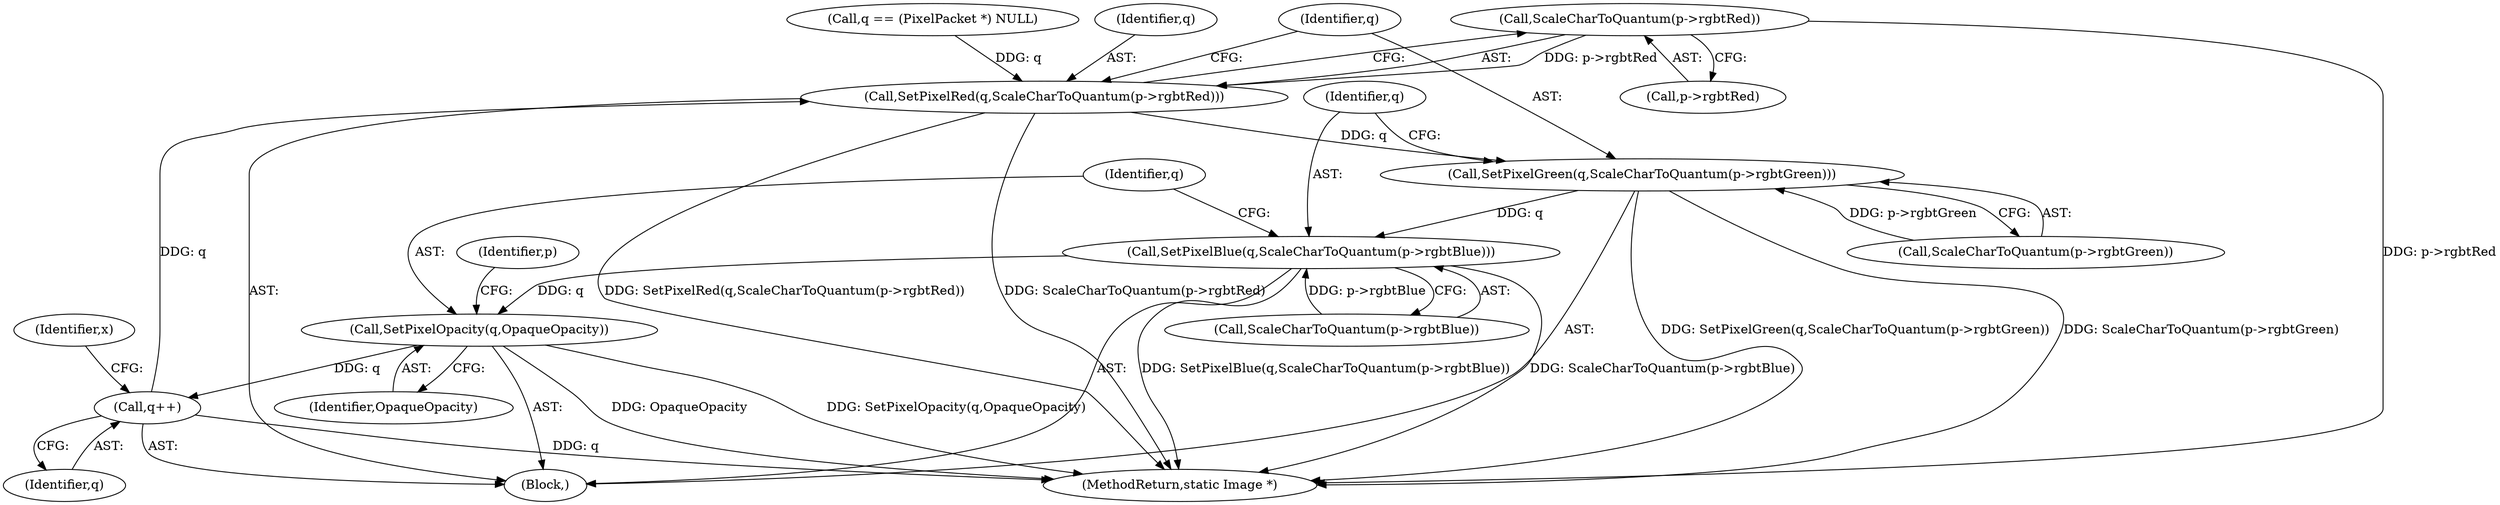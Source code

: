 digraph "0_ImageMagick_8c10b9247509c0484b55330458846115131ec2ae@pointer" {
"1000481" [label="(Call,ScaleCharToQuantum(p->rgbtRed))"];
"1000479" [label="(Call,SetPixelRed(q,ScaleCharToQuantum(p->rgbtRed)))"];
"1000485" [label="(Call,SetPixelGreen(q,ScaleCharToQuantum(p->rgbtGreen)))"];
"1000491" [label="(Call,SetPixelBlue(q,ScaleCharToQuantum(p->rgbtBlue)))"];
"1000497" [label="(Call,SetPixelOpacity(q,OpaqueOpacity))"];
"1000502" [label="(Call,q++)"];
"1000497" [label="(Call,SetPixelOpacity(q,OpaqueOpacity))"];
"1000502" [label="(Call,q++)"];
"1000486" [label="(Identifier,q)"];
"1000498" [label="(Identifier,q)"];
"1000499" [label="(Identifier,OpaqueOpacity)"];
"1000459" [label="(Call,q == (PixelPacket *) NULL)"];
"1000491" [label="(Call,SetPixelBlue(q,ScaleCharToQuantum(p->rgbtBlue)))"];
"1000501" [label="(Identifier,p)"];
"1000479" [label="(Call,SetPixelRed(q,ScaleCharToQuantum(p->rgbtRed)))"];
"1000492" [label="(Identifier,q)"];
"1000519" [label="(MethodReturn,static Image *)"];
"1000503" [label="(Identifier,q)"];
"1000477" [label="(Identifier,x)"];
"1000478" [label="(Block,)"];
"1000487" [label="(Call,ScaleCharToQuantum(p->rgbtGreen))"];
"1000480" [label="(Identifier,q)"];
"1000493" [label="(Call,ScaleCharToQuantum(p->rgbtBlue))"];
"1000481" [label="(Call,ScaleCharToQuantum(p->rgbtRed))"];
"1000482" [label="(Call,p->rgbtRed)"];
"1000485" [label="(Call,SetPixelGreen(q,ScaleCharToQuantum(p->rgbtGreen)))"];
"1000481" -> "1000479"  [label="AST: "];
"1000481" -> "1000482"  [label="CFG: "];
"1000482" -> "1000481"  [label="AST: "];
"1000479" -> "1000481"  [label="CFG: "];
"1000481" -> "1000519"  [label="DDG: p->rgbtRed"];
"1000481" -> "1000479"  [label="DDG: p->rgbtRed"];
"1000479" -> "1000478"  [label="AST: "];
"1000480" -> "1000479"  [label="AST: "];
"1000486" -> "1000479"  [label="CFG: "];
"1000479" -> "1000519"  [label="DDG: SetPixelRed(q,ScaleCharToQuantum(p->rgbtRed))"];
"1000479" -> "1000519"  [label="DDG: ScaleCharToQuantum(p->rgbtRed)"];
"1000459" -> "1000479"  [label="DDG: q"];
"1000502" -> "1000479"  [label="DDG: q"];
"1000479" -> "1000485"  [label="DDG: q"];
"1000485" -> "1000478"  [label="AST: "];
"1000485" -> "1000487"  [label="CFG: "];
"1000486" -> "1000485"  [label="AST: "];
"1000487" -> "1000485"  [label="AST: "];
"1000492" -> "1000485"  [label="CFG: "];
"1000485" -> "1000519"  [label="DDG: ScaleCharToQuantum(p->rgbtGreen)"];
"1000485" -> "1000519"  [label="DDG: SetPixelGreen(q,ScaleCharToQuantum(p->rgbtGreen))"];
"1000487" -> "1000485"  [label="DDG: p->rgbtGreen"];
"1000485" -> "1000491"  [label="DDG: q"];
"1000491" -> "1000478"  [label="AST: "];
"1000491" -> "1000493"  [label="CFG: "];
"1000492" -> "1000491"  [label="AST: "];
"1000493" -> "1000491"  [label="AST: "];
"1000498" -> "1000491"  [label="CFG: "];
"1000491" -> "1000519"  [label="DDG: ScaleCharToQuantum(p->rgbtBlue)"];
"1000491" -> "1000519"  [label="DDG: SetPixelBlue(q,ScaleCharToQuantum(p->rgbtBlue))"];
"1000493" -> "1000491"  [label="DDG: p->rgbtBlue"];
"1000491" -> "1000497"  [label="DDG: q"];
"1000497" -> "1000478"  [label="AST: "];
"1000497" -> "1000499"  [label="CFG: "];
"1000498" -> "1000497"  [label="AST: "];
"1000499" -> "1000497"  [label="AST: "];
"1000501" -> "1000497"  [label="CFG: "];
"1000497" -> "1000519"  [label="DDG: SetPixelOpacity(q,OpaqueOpacity)"];
"1000497" -> "1000519"  [label="DDG: OpaqueOpacity"];
"1000497" -> "1000502"  [label="DDG: q"];
"1000502" -> "1000478"  [label="AST: "];
"1000502" -> "1000503"  [label="CFG: "];
"1000503" -> "1000502"  [label="AST: "];
"1000477" -> "1000502"  [label="CFG: "];
"1000502" -> "1000519"  [label="DDG: q"];
}
